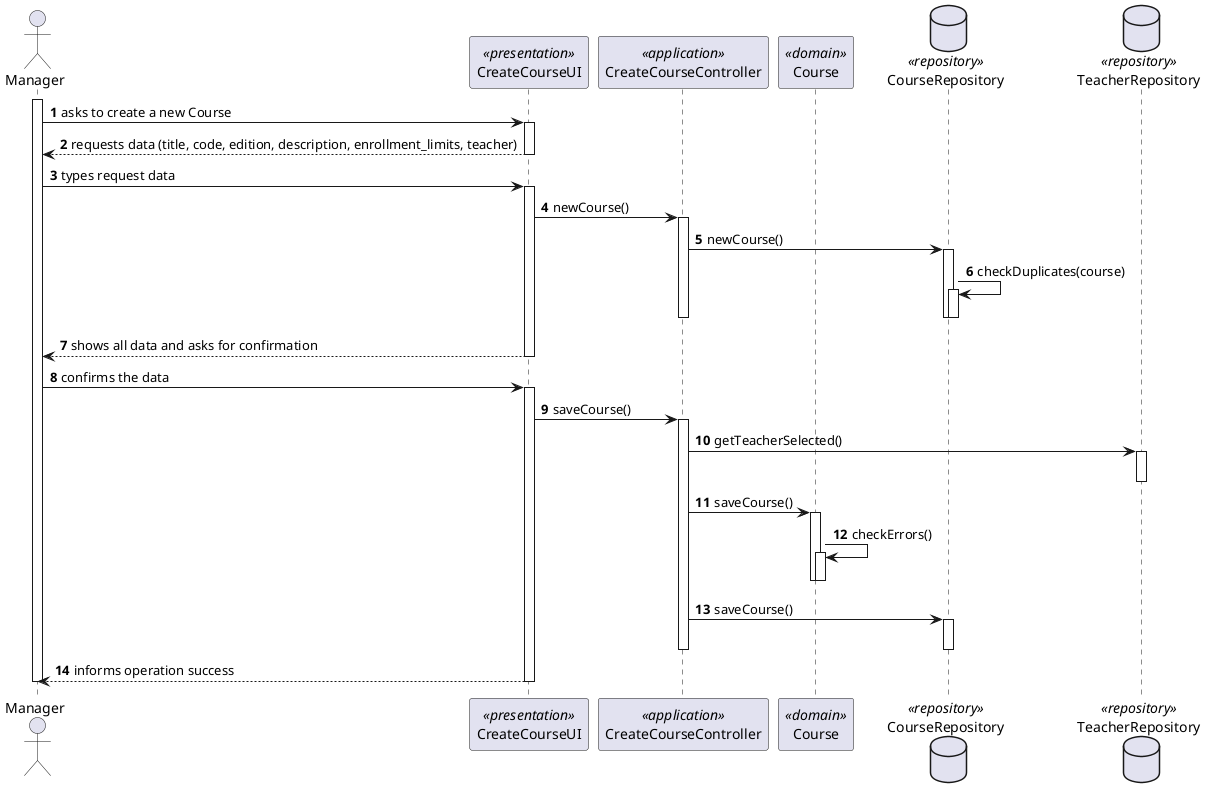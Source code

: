 @startuml US1002_SD
autonumber

actor "Manager" as M
participant "CreateCourseUI" as UI <<presentation>>
participant "CreateCourseController" as CTRL <<application>>
participant "Course" as C <<domain>>

database CourseRepository as REPC <<repository>>
database TeacherRepository as REPT <<repository>>

activate M

M -> UI : asks to create a new Course
activate UI

UI --> M : requests data (title, code, edition, description, enrollment_limits, teacher)
deactivate UI

M -> UI : types request data
activate UI

UI -> CTRL : newCourse()
activate CTRL

CTRL -> REPC : newCourse()
activate REPC

REPC -> REPC : checkDuplicates(course)
activate REPC
deactivate REPC
deactivate REPC
deactivate CTRL

UI --> M : shows all data and asks for confirmation
deactivate UI

M -> UI : confirms the data
activate UI

UI->CTRL : saveCourse()
activate CTRL

CTRL -> REPT : getTeacherSelected()
activate REPT
deactivate REPT

CTRL -> C : saveCourse()
activate C

C-> C : checkErrors()
activate C
deactivate C
deactivate C

CTRL -> REPC : saveCourse()
activate REPC
deactivate REPC

deactivate CTRL
UI--> M : informs operation success
deactivate UI

deactivate M

@enduml
